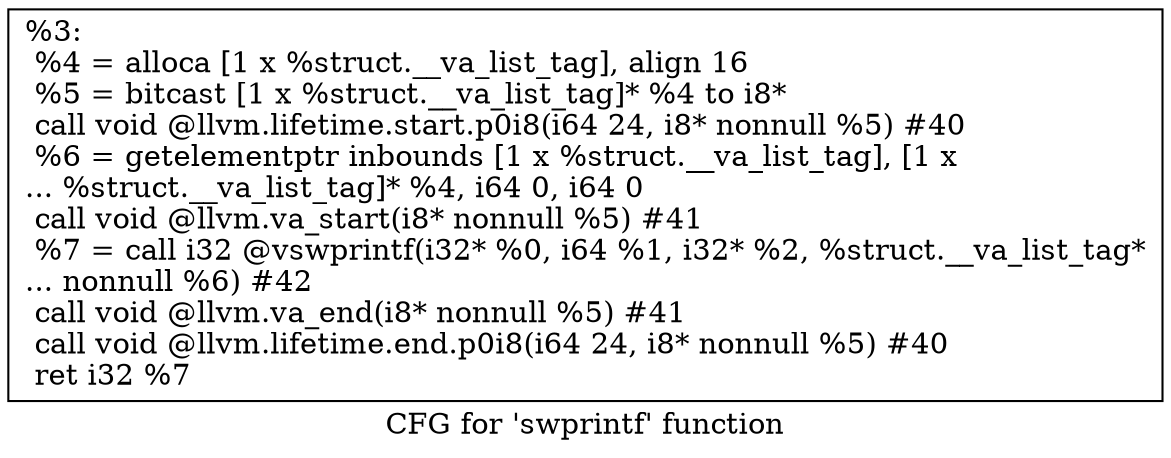 digraph "CFG for 'swprintf' function" {
	label="CFG for 'swprintf' function";

	Node0x194a970 [shape=record,label="{%3:\l  %4 = alloca [1 x %struct.__va_list_tag], align 16\l  %5 = bitcast [1 x %struct.__va_list_tag]* %4 to i8*\l  call void @llvm.lifetime.start.p0i8(i64 24, i8* nonnull %5) #40\l  %6 = getelementptr inbounds [1 x %struct.__va_list_tag], [1 x\l... %struct.__va_list_tag]* %4, i64 0, i64 0\l  call void @llvm.va_start(i8* nonnull %5) #41\l  %7 = call i32 @vswprintf(i32* %0, i64 %1, i32* %2, %struct.__va_list_tag*\l... nonnull %6) #42\l  call void @llvm.va_end(i8* nonnull %5) #41\l  call void @llvm.lifetime.end.p0i8(i64 24, i8* nonnull %5) #40\l  ret i32 %7\l}"];
}
